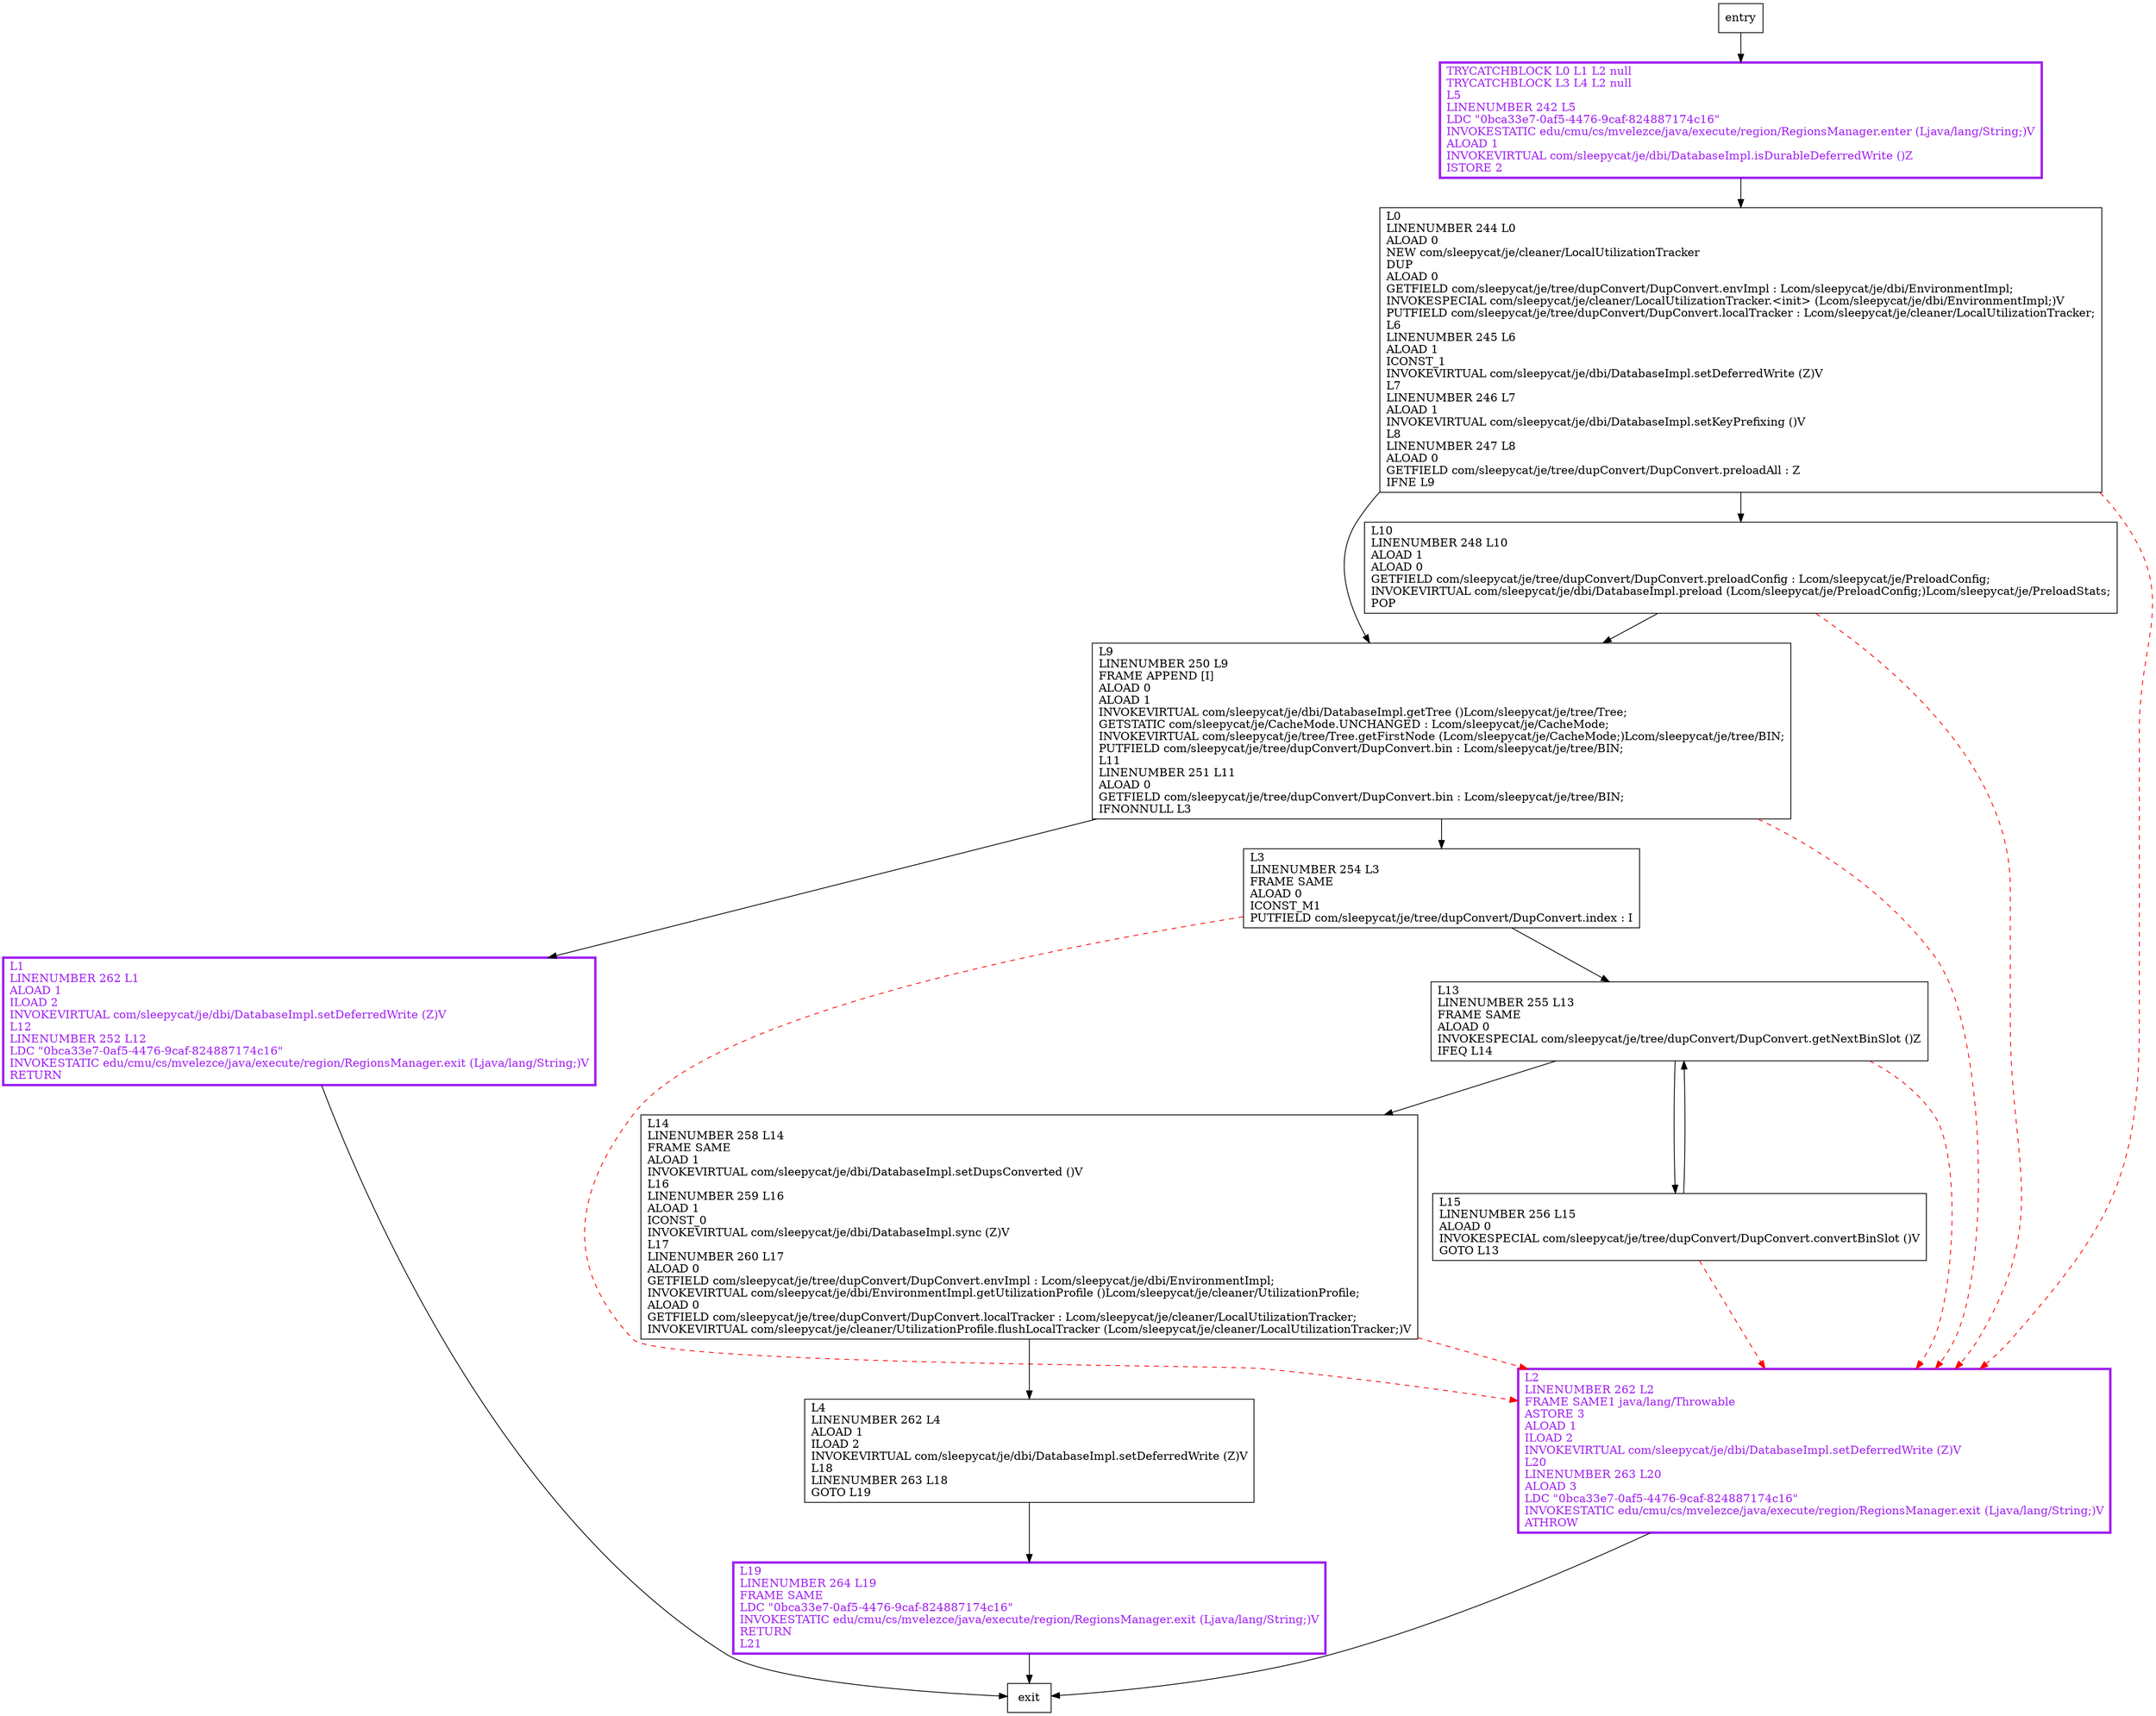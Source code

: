 digraph convertDatabase {
node [shape=record];
653750225 [label="L1\lLINENUMBER 262 L1\lALOAD 1\lILOAD 2\lINVOKEVIRTUAL com/sleepycat/je/dbi/DatabaseImpl.setDeferredWrite (Z)V\lL12\lLINENUMBER 252 L12\lLDC \"0bca33e7-0af5-4476-9caf-824887174c16\"\lINVOKESTATIC edu/cmu/cs/mvelezce/java/execute/region/RegionsManager.exit (Ljava/lang/String;)V\lRETURN\l"];
1597353659 [label="L3\lLINENUMBER 254 L3\lFRAME SAME\lALOAD 0\lICONST_M1\lPUTFIELD com/sleepycat/je/tree/dupConvert/DupConvert.index : I\l"];
1524023109 [label="L15\lLINENUMBER 256 L15\lALOAD 0\lINVOKESPECIAL com/sleepycat/je/tree/dupConvert/DupConvert.convertBinSlot ()V\lGOTO L13\l"];
1796959893 [label="TRYCATCHBLOCK L0 L1 L2 null\lTRYCATCHBLOCK L3 L4 L2 null\lL5\lLINENUMBER 242 L5\lLDC \"0bca33e7-0af5-4476-9caf-824887174c16\"\lINVOKESTATIC edu/cmu/cs/mvelezce/java/execute/region/RegionsManager.enter (Ljava/lang/String;)V\lALOAD 1\lINVOKEVIRTUAL com/sleepycat/je/dbi/DatabaseImpl.isDurableDeferredWrite ()Z\lISTORE 2\l"];
338005961 [label="L19\lLINENUMBER 264 L19\lFRAME SAME\lLDC \"0bca33e7-0af5-4476-9caf-824887174c16\"\lINVOKESTATIC edu/cmu/cs/mvelezce/java/execute/region/RegionsManager.exit (Ljava/lang/String;)V\lRETURN\lL21\l"];
64733379 [label="L14\lLINENUMBER 258 L14\lFRAME SAME\lALOAD 1\lINVOKEVIRTUAL com/sleepycat/je/dbi/DatabaseImpl.setDupsConverted ()V\lL16\lLINENUMBER 259 L16\lALOAD 1\lICONST_0\lINVOKEVIRTUAL com/sleepycat/je/dbi/DatabaseImpl.sync (Z)V\lL17\lLINENUMBER 260 L17\lALOAD 0\lGETFIELD com/sleepycat/je/tree/dupConvert/DupConvert.envImpl : Lcom/sleepycat/je/dbi/EnvironmentImpl;\lINVOKEVIRTUAL com/sleepycat/je/dbi/EnvironmentImpl.getUtilizationProfile ()Lcom/sleepycat/je/cleaner/UtilizationProfile;\lALOAD 0\lGETFIELD com/sleepycat/je/tree/dupConvert/DupConvert.localTracker : Lcom/sleepycat/je/cleaner/LocalUtilizationTracker;\lINVOKEVIRTUAL com/sleepycat/je/cleaner/UtilizationProfile.flushLocalTracker (Lcom/sleepycat/je/cleaner/LocalUtilizationTracker;)V\l"];
1877608981 [label="L2\lLINENUMBER 262 L2\lFRAME SAME1 java/lang/Throwable\lASTORE 3\lALOAD 1\lILOAD 2\lINVOKEVIRTUAL com/sleepycat/je/dbi/DatabaseImpl.setDeferredWrite (Z)V\lL20\lLINENUMBER 263 L20\lALOAD 3\lLDC \"0bca33e7-0af5-4476-9caf-824887174c16\"\lINVOKESTATIC edu/cmu/cs/mvelezce/java/execute/region/RegionsManager.exit (Ljava/lang/String;)V\lATHROW\l"];
874148835 [label="L4\lLINENUMBER 262 L4\lALOAD 1\lILOAD 2\lINVOKEVIRTUAL com/sleepycat/je/dbi/DatabaseImpl.setDeferredWrite (Z)V\lL18\lLINENUMBER 263 L18\lGOTO L19\l"];
378214080 [label="L9\lLINENUMBER 250 L9\lFRAME APPEND [I]\lALOAD 0\lALOAD 1\lINVOKEVIRTUAL com/sleepycat/je/dbi/DatabaseImpl.getTree ()Lcom/sleepycat/je/tree/Tree;\lGETSTATIC com/sleepycat/je/CacheMode.UNCHANGED : Lcom/sleepycat/je/CacheMode;\lINVOKEVIRTUAL com/sleepycat/je/tree/Tree.getFirstNode (Lcom/sleepycat/je/CacheMode;)Lcom/sleepycat/je/tree/BIN;\lPUTFIELD com/sleepycat/je/tree/dupConvert/DupConvert.bin : Lcom/sleepycat/je/tree/BIN;\lL11\lLINENUMBER 251 L11\lALOAD 0\lGETFIELD com/sleepycat/je/tree/dupConvert/DupConvert.bin : Lcom/sleepycat/je/tree/BIN;\lIFNONNULL L3\l"];
1691476668 [label="L0\lLINENUMBER 244 L0\lALOAD 0\lNEW com/sleepycat/je/cleaner/LocalUtilizationTracker\lDUP\lALOAD 0\lGETFIELD com/sleepycat/je/tree/dupConvert/DupConvert.envImpl : Lcom/sleepycat/je/dbi/EnvironmentImpl;\lINVOKESPECIAL com/sleepycat/je/cleaner/LocalUtilizationTracker.\<init\> (Lcom/sleepycat/je/dbi/EnvironmentImpl;)V\lPUTFIELD com/sleepycat/je/tree/dupConvert/DupConvert.localTracker : Lcom/sleepycat/je/cleaner/LocalUtilizationTracker;\lL6\lLINENUMBER 245 L6\lALOAD 1\lICONST_1\lINVOKEVIRTUAL com/sleepycat/je/dbi/DatabaseImpl.setDeferredWrite (Z)V\lL7\lLINENUMBER 246 L7\lALOAD 1\lINVOKEVIRTUAL com/sleepycat/je/dbi/DatabaseImpl.setKeyPrefixing ()V\lL8\lLINENUMBER 247 L8\lALOAD 0\lGETFIELD com/sleepycat/je/tree/dupConvert/DupConvert.preloadAll : Z\lIFNE L9\l"];
688790358 [label="L10\lLINENUMBER 248 L10\lALOAD 1\lALOAD 0\lGETFIELD com/sleepycat/je/tree/dupConvert/DupConvert.preloadConfig : Lcom/sleepycat/je/PreloadConfig;\lINVOKEVIRTUAL com/sleepycat/je/dbi/DatabaseImpl.preload (Lcom/sleepycat/je/PreloadConfig;)Lcom/sleepycat/je/PreloadStats;\lPOP\l"];
1689858780 [label="L13\lLINENUMBER 255 L13\lFRAME SAME\lALOAD 0\lINVOKESPECIAL com/sleepycat/je/tree/dupConvert/DupConvert.getNextBinSlot ()Z\lIFEQ L14\l"];
entry;
exit;
1796959893 -> 1691476668
874148835 -> 338005961
1691476668 -> 1877608981 [style=dashed, color=red]
1691476668 -> 378214080
1691476668 -> 688790358
1689858780 -> 1524023109
1689858780 -> 64733379
1689858780 -> 1877608981 [style=dashed, color=red]
653750225 -> exit
entry -> 1796959893
1597353659 -> 1877608981 [style=dashed, color=red]
1597353659 -> 1689858780
1524023109 -> 1877608981 [style=dashed, color=red]
1524023109 -> 1689858780
338005961 -> exit
64733379 -> 1877608981 [style=dashed, color=red]
64733379 -> 874148835
1877608981 -> exit
378214080 -> 653750225
378214080 -> 1597353659
378214080 -> 1877608981 [style=dashed, color=red]
688790358 -> 1877608981 [style=dashed, color=red]
688790358 -> 378214080
653750225[fontcolor="purple", penwidth=3, color="purple"];
1796959893[fontcolor="purple", penwidth=3, color="purple"];
338005961[fontcolor="purple", penwidth=3, color="purple"];
1877608981[fontcolor="purple", penwidth=3, color="purple"];
}
